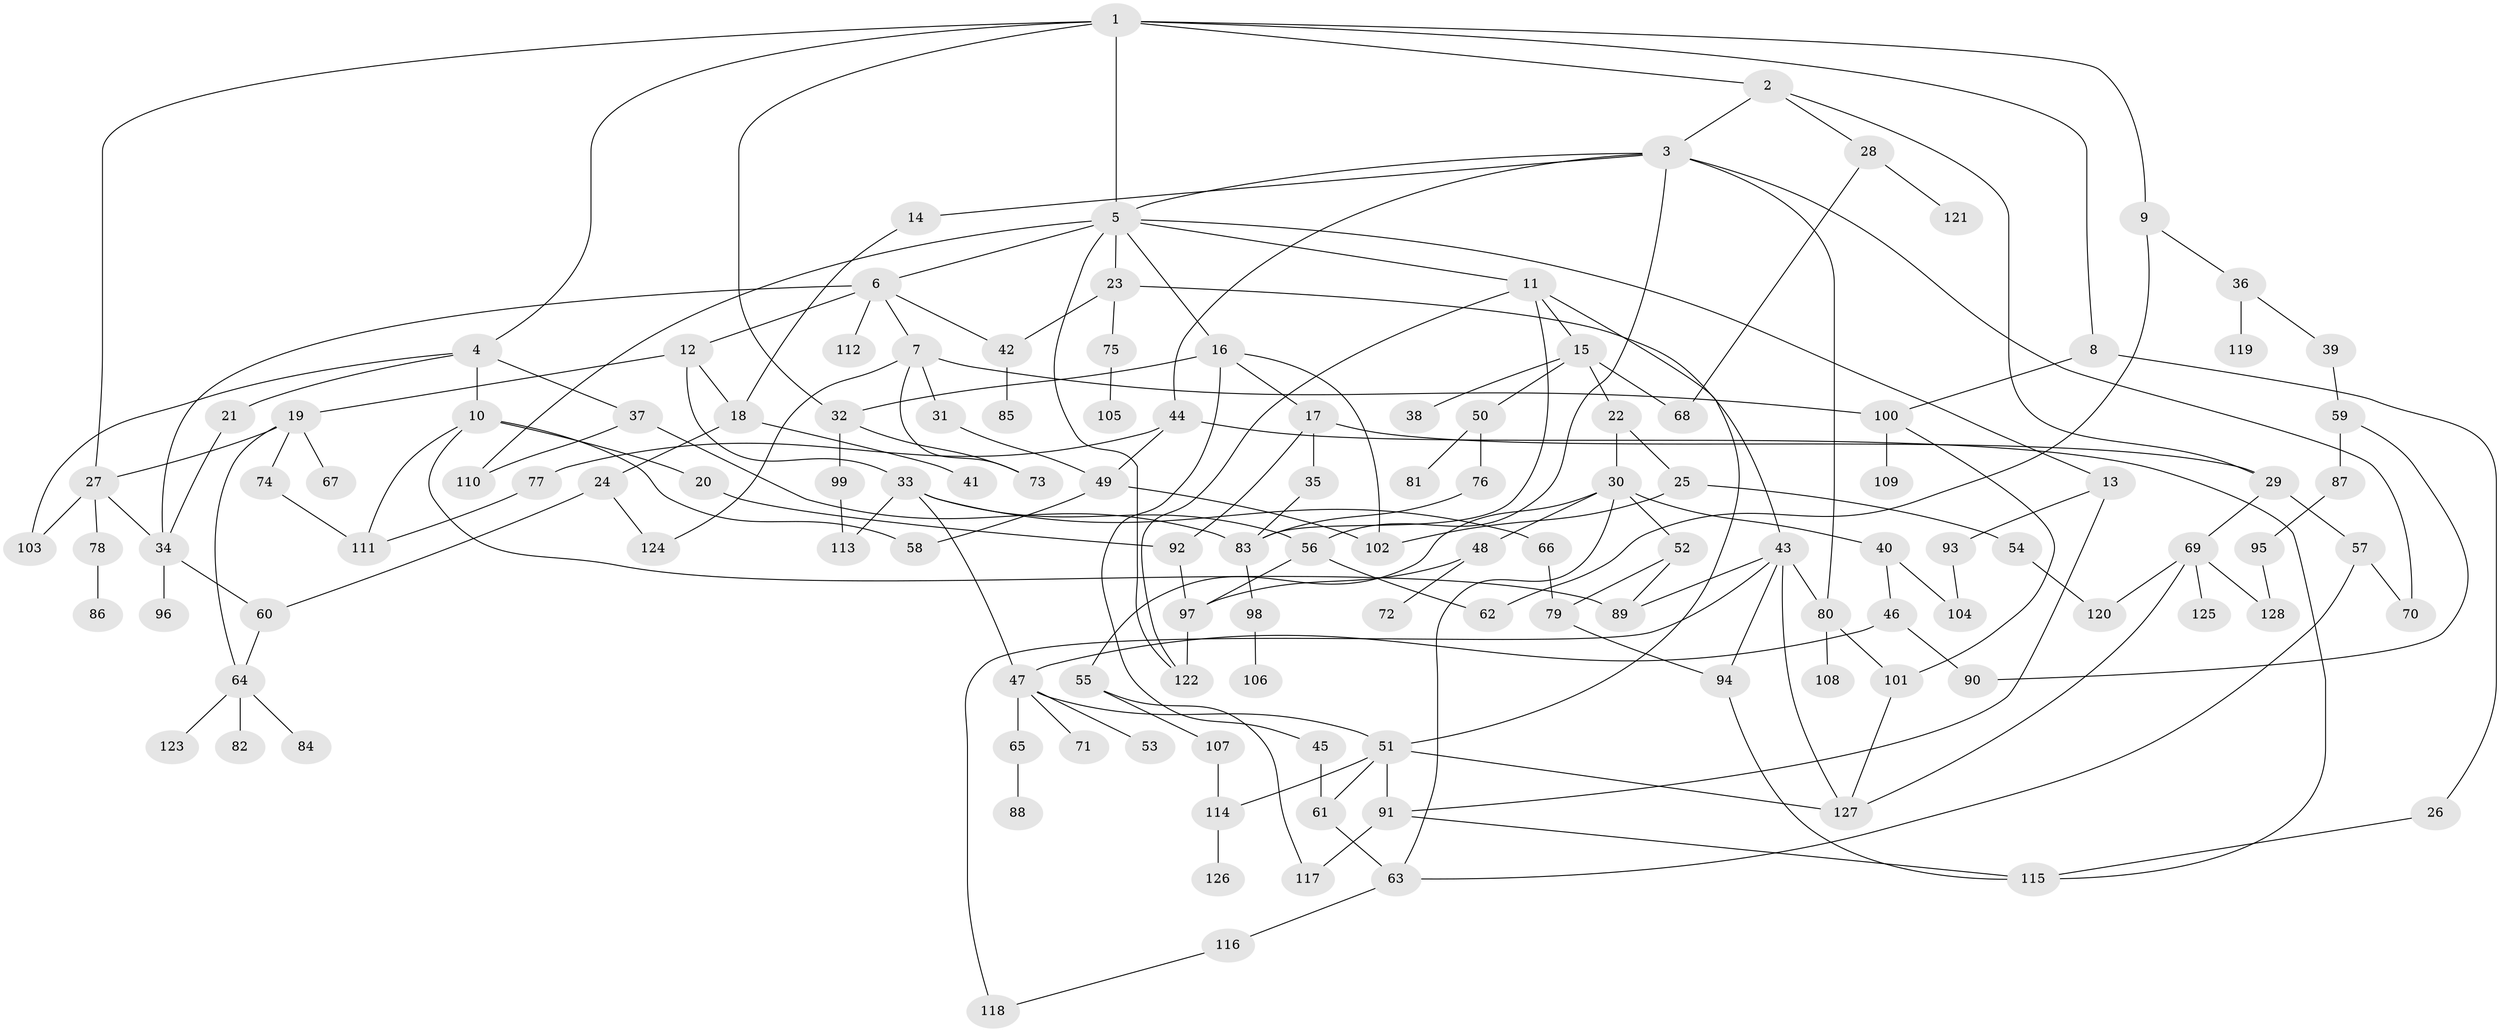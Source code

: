 // coarse degree distribution, {9: 0.03896103896103896, 5: 0.19480519480519481, 4: 0.18181818181818182, 6: 0.03896103896103896, 3: 0.2077922077922078, 2: 0.18181818181818182, 1: 0.14285714285714285, 7: 0.012987012987012988}
// Generated by graph-tools (version 1.1) at 2025/36/03/04/25 23:36:02]
// undirected, 128 vertices, 186 edges
graph export_dot {
  node [color=gray90,style=filled];
  1;
  2;
  3;
  4;
  5;
  6;
  7;
  8;
  9;
  10;
  11;
  12;
  13;
  14;
  15;
  16;
  17;
  18;
  19;
  20;
  21;
  22;
  23;
  24;
  25;
  26;
  27;
  28;
  29;
  30;
  31;
  32;
  33;
  34;
  35;
  36;
  37;
  38;
  39;
  40;
  41;
  42;
  43;
  44;
  45;
  46;
  47;
  48;
  49;
  50;
  51;
  52;
  53;
  54;
  55;
  56;
  57;
  58;
  59;
  60;
  61;
  62;
  63;
  64;
  65;
  66;
  67;
  68;
  69;
  70;
  71;
  72;
  73;
  74;
  75;
  76;
  77;
  78;
  79;
  80;
  81;
  82;
  83;
  84;
  85;
  86;
  87;
  88;
  89;
  90;
  91;
  92;
  93;
  94;
  95;
  96;
  97;
  98;
  99;
  100;
  101;
  102;
  103;
  104;
  105;
  106;
  107;
  108;
  109;
  110;
  111;
  112;
  113;
  114;
  115;
  116;
  117;
  118;
  119;
  120;
  121;
  122;
  123;
  124;
  125;
  126;
  127;
  128;
  1 -- 2;
  1 -- 4;
  1 -- 5;
  1 -- 8;
  1 -- 9;
  1 -- 27;
  1 -- 32;
  2 -- 3;
  2 -- 28;
  2 -- 29;
  3 -- 14;
  3 -- 44;
  3 -- 56;
  3 -- 70;
  3 -- 80;
  3 -- 5;
  4 -- 10;
  4 -- 21;
  4 -- 37;
  4 -- 103;
  5 -- 6;
  5 -- 11;
  5 -- 13;
  5 -- 16;
  5 -- 23;
  5 -- 110;
  5 -- 122;
  6 -- 7;
  6 -- 12;
  6 -- 112;
  6 -- 34;
  6 -- 42;
  7 -- 31;
  7 -- 124;
  7 -- 73;
  7 -- 100;
  8 -- 26;
  8 -- 100;
  9 -- 36;
  9 -- 62;
  10 -- 20;
  10 -- 89;
  10 -- 58;
  10 -- 111;
  11 -- 15;
  11 -- 51;
  11 -- 122;
  11 -- 83;
  12 -- 19;
  12 -- 33;
  12 -- 18;
  13 -- 93;
  13 -- 91;
  14 -- 18;
  15 -- 22;
  15 -- 38;
  15 -- 50;
  15 -- 68;
  16 -- 17;
  16 -- 32;
  16 -- 45;
  16 -- 102;
  17 -- 35;
  17 -- 92;
  17 -- 29;
  18 -- 24;
  18 -- 41;
  19 -- 27;
  19 -- 67;
  19 -- 74;
  19 -- 64;
  20 -- 92;
  21 -- 34;
  22 -- 25;
  22 -- 30;
  23 -- 42;
  23 -- 43;
  23 -- 75;
  24 -- 60;
  24 -- 124;
  25 -- 54;
  25 -- 102;
  26 -- 115;
  27 -- 34;
  27 -- 78;
  27 -- 103;
  28 -- 121;
  28 -- 68;
  29 -- 57;
  29 -- 69;
  30 -- 40;
  30 -- 48;
  30 -- 52;
  30 -- 55;
  30 -- 63;
  31 -- 49;
  32 -- 73;
  32 -- 99;
  33 -- 47;
  33 -- 66;
  33 -- 56;
  33 -- 113;
  34 -- 96;
  34 -- 60;
  35 -- 83;
  36 -- 39;
  36 -- 119;
  37 -- 110;
  37 -- 83;
  39 -- 59;
  40 -- 46;
  40 -- 104;
  42 -- 85;
  43 -- 94;
  43 -- 118;
  43 -- 80;
  43 -- 89;
  43 -- 127;
  44 -- 49;
  44 -- 77;
  44 -- 115;
  45 -- 61;
  46 -- 47;
  46 -- 90;
  47 -- 51;
  47 -- 53;
  47 -- 65;
  47 -- 71;
  48 -- 72;
  48 -- 97;
  49 -- 58;
  49 -- 102;
  50 -- 76;
  50 -- 81;
  51 -- 91;
  51 -- 114;
  51 -- 61;
  51 -- 127;
  52 -- 79;
  52 -- 89;
  54 -- 120;
  55 -- 107;
  55 -- 117;
  56 -- 62;
  56 -- 97;
  57 -- 63;
  57 -- 70;
  59 -- 87;
  59 -- 90;
  60 -- 64;
  61 -- 63;
  63 -- 116;
  64 -- 82;
  64 -- 84;
  64 -- 123;
  65 -- 88;
  66 -- 79;
  69 -- 120;
  69 -- 125;
  69 -- 127;
  69 -- 128;
  74 -- 111;
  75 -- 105;
  76 -- 83;
  77 -- 111;
  78 -- 86;
  79 -- 94;
  80 -- 108;
  80 -- 101;
  83 -- 98;
  87 -- 95;
  91 -- 115;
  91 -- 117;
  92 -- 97;
  93 -- 104;
  94 -- 115;
  95 -- 128;
  97 -- 122;
  98 -- 106;
  99 -- 113;
  100 -- 101;
  100 -- 109;
  101 -- 127;
  107 -- 114;
  114 -- 126;
  116 -- 118;
}
